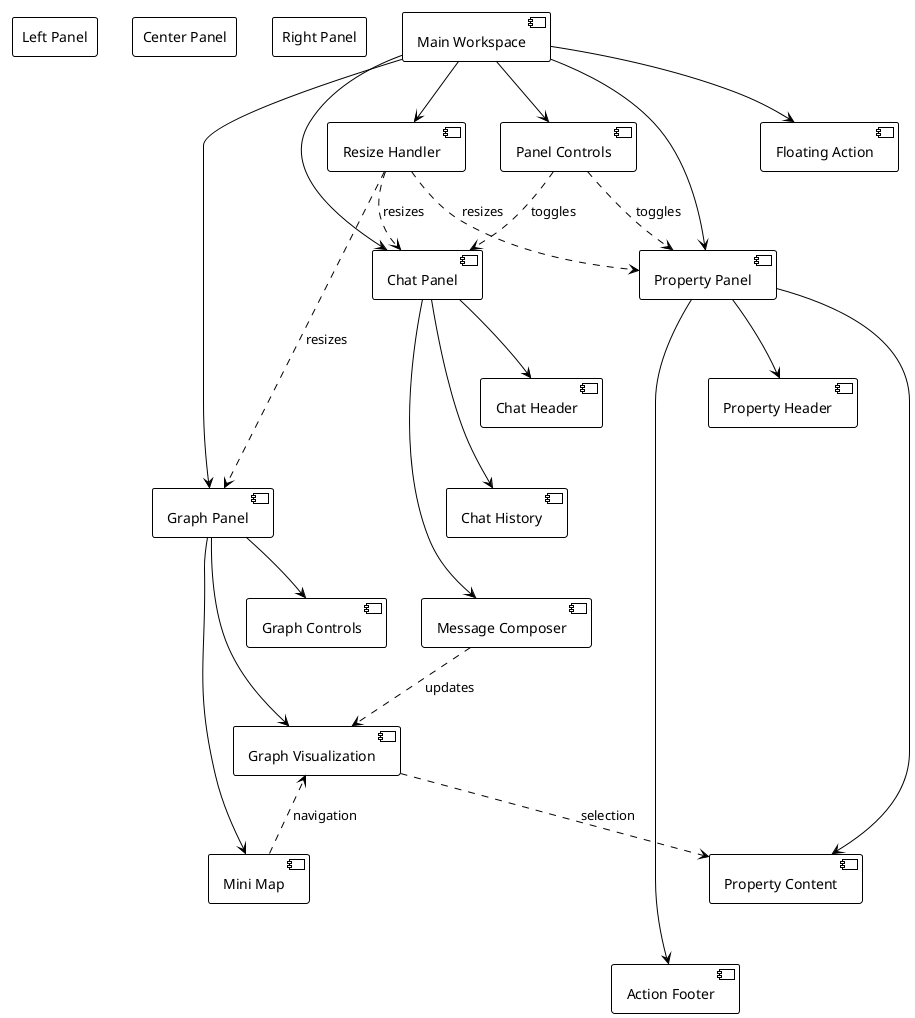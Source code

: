 @startuml
!theme plain

' Component definitions
[Main Workspace] as workspace
[Chat Panel] as chat
[Graph Panel] as graph
[Property Panel] as property
[Chat Header] as chatHeader
[Chat History] as chatHistory
[Message Composer] as composer
[Graph Controls] as graphControls
[Graph Visualization] as graphViz
[Mini Map] as miniMap
[Property Header] as propHeader
[Property Content] as propContent
[Action Footer] as actionFooter
[Resize Handler] as resizeHandler
[Panel Controls] as panelControls
[Floating Action] as fab

' Layout containers
rectangle "Left Panel" {
  chat -[hidden]-> chatHeader
  chatHeader -[hidden]-> chatHistory
  chatHistory -[hidden]-> composer
  chat --> chatHeader
  chat --> chatHistory
  chat --> composer
}

rectangle "Center Panel" {
  graph -[hidden]-> graphControls
  graphControls -[hidden]-> graphViz
  graphViz -[hidden]-> miniMap
  graph --> graphControls
  graph --> graphViz
  graph --> miniMap
}

rectangle "Right Panel" {
  property -[hidden]-> propHeader
  propHeader -[hidden]-> propContent
  propContent -[hidden]-> actionFooter
  property --> propHeader
  property --> propContent
  property --> actionFooter
}

' Main workspace composition
workspace --> chat
workspace --> graph
workspace --> property
workspace --> resizeHandler
workspace --> panelControls
workspace --> fab

' Interactive relationships
resizeHandler ..> chat : resizes
resizeHandler ..> graph : resizes
resizeHandler ..> property : resizes

panelControls ..> chat : toggles
panelControls ..> property : toggles

' Data flow
composer ..> graphViz : updates
graphViz ..> propContent : selection
miniMap ..> graphViz : navigation

@enduml
